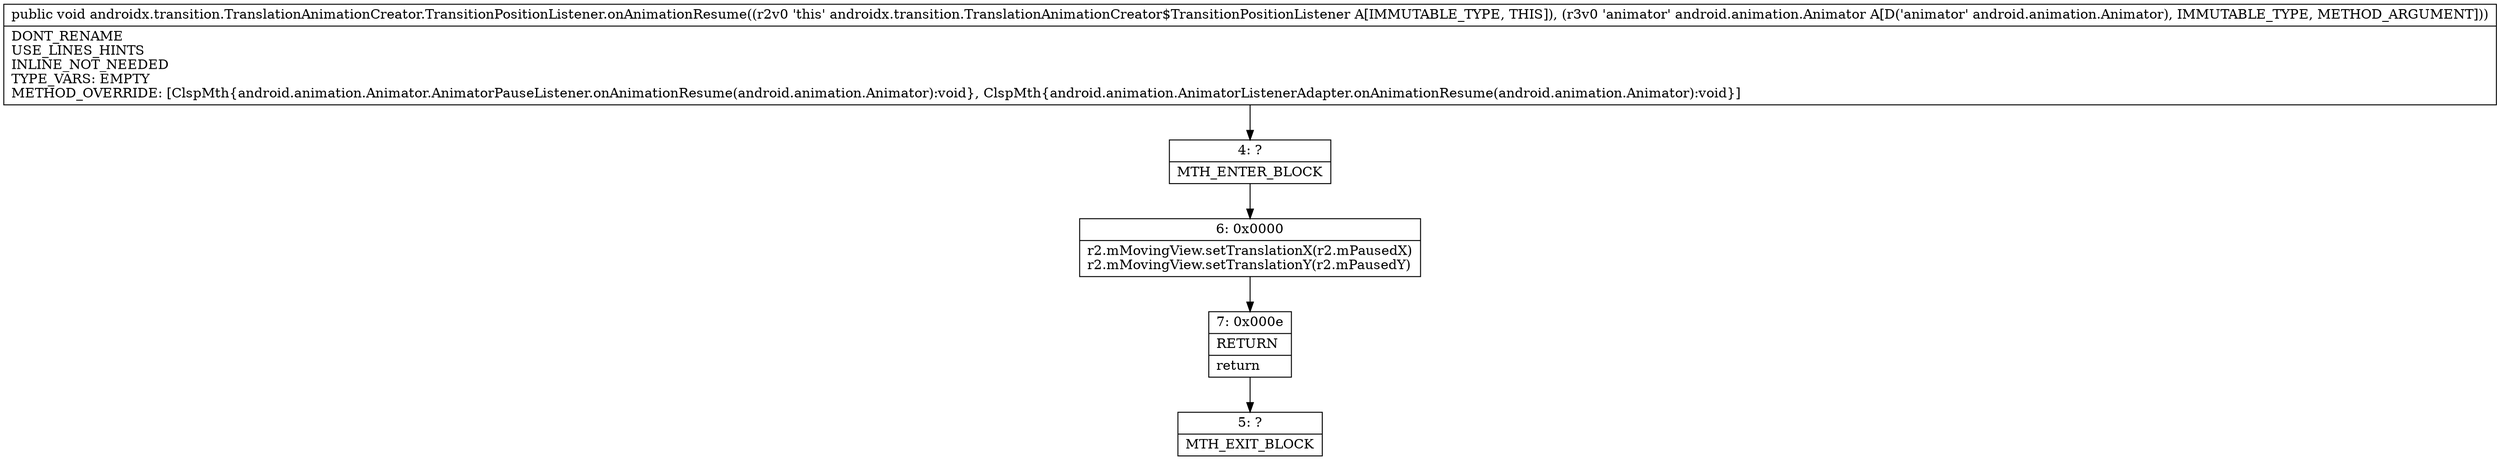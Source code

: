 digraph "CFG forandroidx.transition.TranslationAnimationCreator.TransitionPositionListener.onAnimationResume(Landroid\/animation\/Animator;)V" {
Node_4 [shape=record,label="{4\:\ ?|MTH_ENTER_BLOCK\l}"];
Node_6 [shape=record,label="{6\:\ 0x0000|r2.mMovingView.setTranslationX(r2.mPausedX)\lr2.mMovingView.setTranslationY(r2.mPausedY)\l}"];
Node_7 [shape=record,label="{7\:\ 0x000e|RETURN\l|return\l}"];
Node_5 [shape=record,label="{5\:\ ?|MTH_EXIT_BLOCK\l}"];
MethodNode[shape=record,label="{public void androidx.transition.TranslationAnimationCreator.TransitionPositionListener.onAnimationResume((r2v0 'this' androidx.transition.TranslationAnimationCreator$TransitionPositionListener A[IMMUTABLE_TYPE, THIS]), (r3v0 'animator' android.animation.Animator A[D('animator' android.animation.Animator), IMMUTABLE_TYPE, METHOD_ARGUMENT]))  | DONT_RENAME\lUSE_LINES_HINTS\lINLINE_NOT_NEEDED\lTYPE_VARS: EMPTY\lMETHOD_OVERRIDE: [ClspMth\{android.animation.Animator.AnimatorPauseListener.onAnimationResume(android.animation.Animator):void\}, ClspMth\{android.animation.AnimatorListenerAdapter.onAnimationResume(android.animation.Animator):void\}]\l}"];
MethodNode -> Node_4;Node_4 -> Node_6;
Node_6 -> Node_7;
Node_7 -> Node_5;
}

